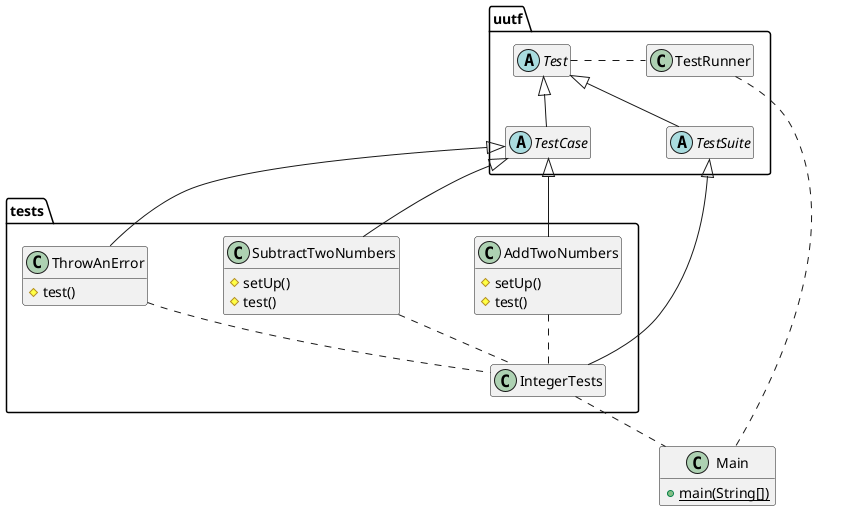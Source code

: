 @startuml

skinparam nodesep 75
skinparam ranksep 50
hide empty members



package uutf {

  abstract class Test
  abstract class TestCase
  abstract class TestSuite
  Test <|-- TestCase
  Test <|-- TestSuite
  Test . TestRunner
  class TestRunner

}

package tests {

  class AddTwoNumbers {
    # setUp()
    # test()
  }

  class SubtractTwoNumbers {
    # setUp()
    # test()
  }

  class ThrowAnError {
    # test()
  }

  class IntegerTests


}

TestCase <|-- AddTwoNumbers
TestCase <|-- SubtractTwoNumbers
TestCase <|-- ThrowAnError
TestSuite <|-- IntegerTests

AddTwoNumbers .. IntegerTests
SubtractTwoNumbers .. IntegerTests
ThrowAnError .. IntegerTests

class Main {
  + {static} main(String[])
}


IntegerTests .. Main
TestRunner .. Main


@enduml
